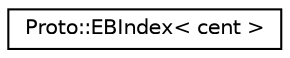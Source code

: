 digraph "Graphical Class Hierarchy"
{
  edge [fontname="Helvetica",fontsize="10",labelfontname="Helvetica",labelfontsize="10"];
  node [fontname="Helvetica",fontsize="10",shape=record];
  rankdir="LR";
  Node0 [label="Proto::EBIndex\< cent \>",height=0.2,width=0.4,color="black", fillcolor="white", style="filled",URL="$classProto_1_1EBIndex.html"];
}
